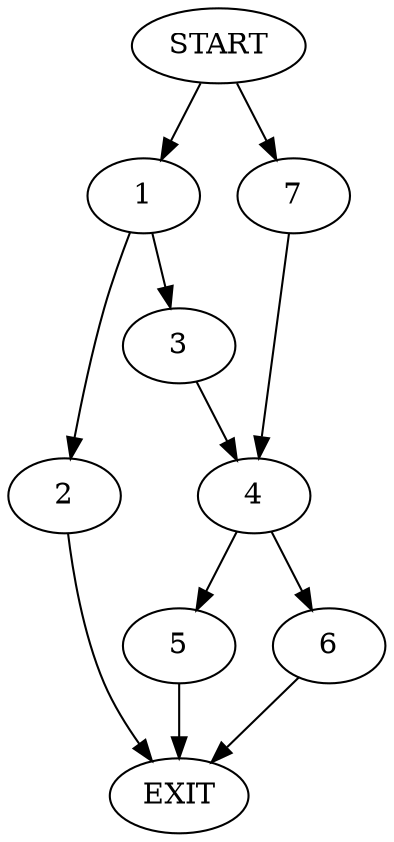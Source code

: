 digraph {
0 [label="START"]
8 [label="EXIT"]
0 -> 1
1 -> 2
1 -> 3
2 -> 8
3 -> 4
4 -> 5
4 -> 6
6 -> 8
0 -> 7
7 -> 4
5 -> 8
}
